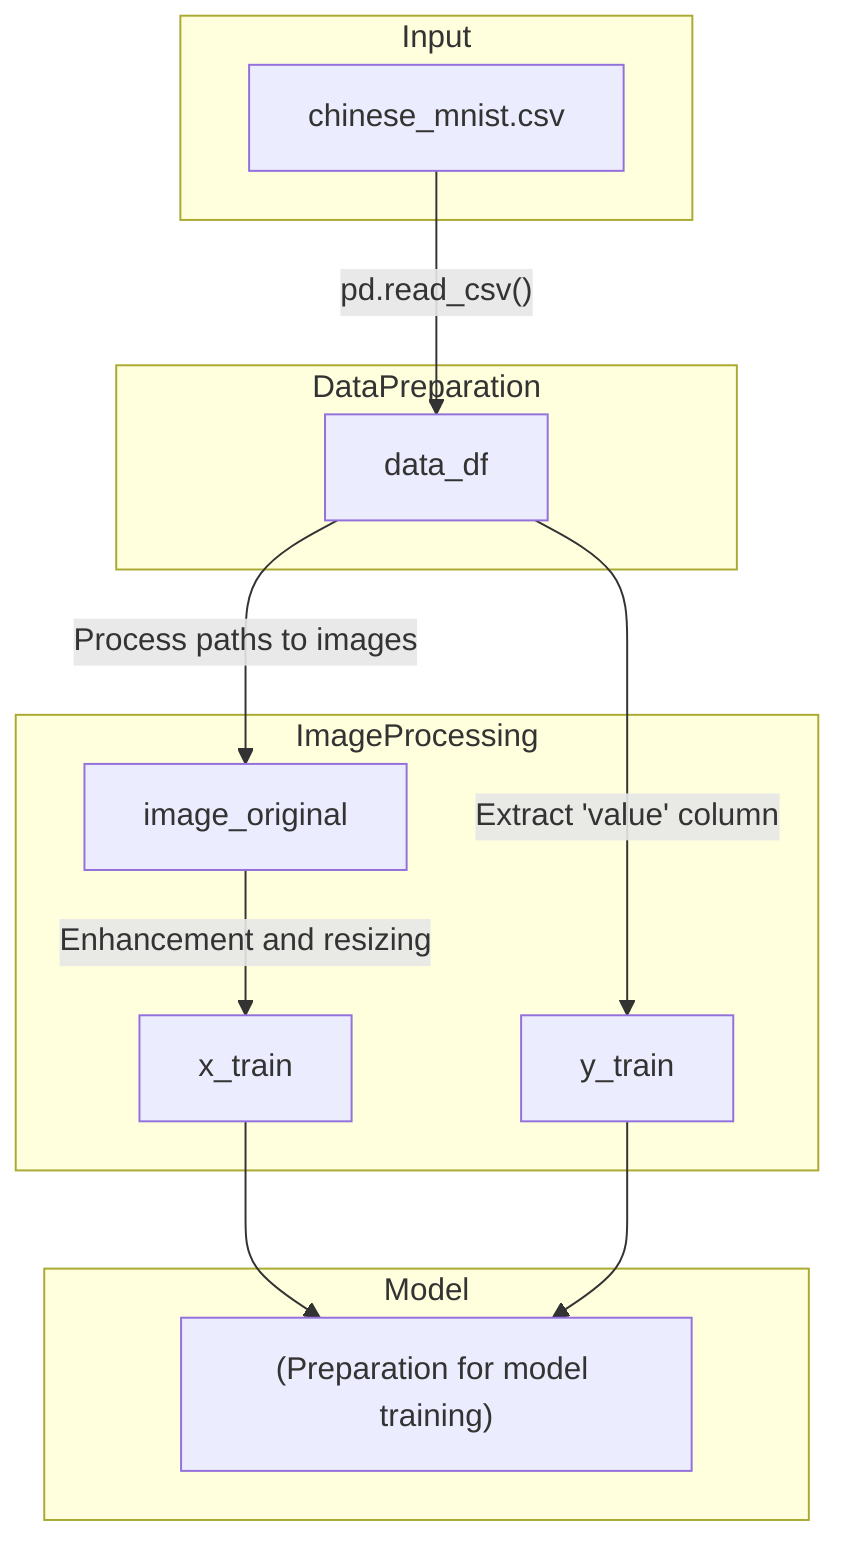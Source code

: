 flowchart TD
    subgraph Input
        A["chinese_mnist.csv"]
        %% This node represents the CSV file source used to load dataset information
    end
    
    subgraph DataPreparation
        B["data_df"]
        %% DataFrame that holds image paths and labels loaded from CSV
        A --> |"pd.read_csv()"| B
    end

    subgraph ImageProcessing
        C["x_train"]
        D["y_train"]
        E["image_original"]
        %% x_train: Processed training images
        %% y_train: Labels for training images
        %% image_original: Unprocessed, loaded original images for baseline
        
        B --> |"Extract 'value' column"| D
        B --> |"Process paths to images"| E
        E --> |"Enhancement and resizing"| C
    end

    subgraph Model
        F["(Preparation for model training)"]
        %% Currently there is no defined model, preparing data for model training
        C --> F
        D --> F
    end